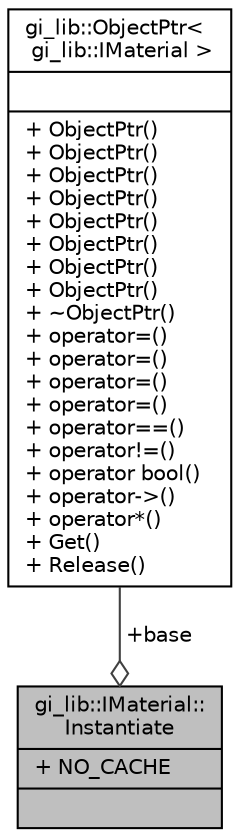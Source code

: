 digraph "gi_lib::IMaterial::Instantiate"
{
  edge [fontname="Helvetica",fontsize="10",labelfontname="Helvetica",labelfontsize="10"];
  node [fontname="Helvetica",fontsize="10",shape=record];
  Node1 [label="{gi_lib::IMaterial::\lInstantiate\n|+ NO_CACHE\l|}",height=0.2,width=0.4,color="black", fillcolor="grey75", style="filled", fontcolor="black"];
  Node2 -> Node1 [color="grey25",fontsize="10",style="solid",label=" +base" ,arrowhead="odiamond",fontname="Helvetica"];
  Node2 [label="{gi_lib::ObjectPtr\<\l gi_lib::IMaterial \>\n||+ ObjectPtr()\l+ ObjectPtr()\l+ ObjectPtr()\l+ ObjectPtr()\l+ ObjectPtr()\l+ ObjectPtr()\l+ ObjectPtr()\l+ ObjectPtr()\l+ ~ObjectPtr()\l+ operator=()\l+ operator=()\l+ operator=()\l+ operator=()\l+ operator==()\l+ operator!=()\l+ operator bool()\l+ operator-\>()\l+ operator*()\l+ Get()\l+ Release()\l}",height=0.2,width=0.4,color="black", fillcolor="white", style="filled",URL="$classgi__lib_1_1_object_ptr.html"];
}
